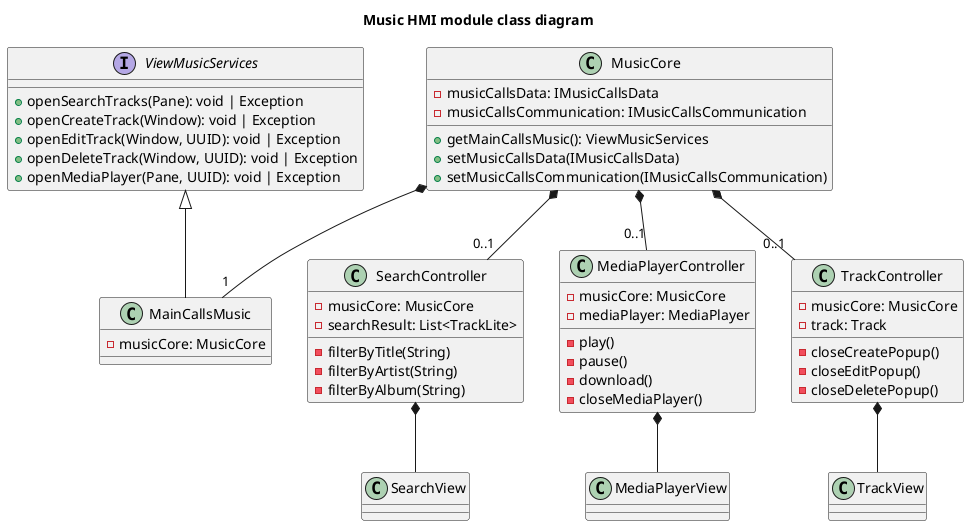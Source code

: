 @startuml Music HMI module class diagram
title Music HMI module class diagram

interface ViewMusicServices  {
    + openSearchTracks(Pane): void | Exception
    + openCreateTrack(Window): void | Exception
    + openEditTrack(Window, UUID): void | Exception
    + openDeleteTrack(Window, UUID): void | Exception
    + openMediaPlayer(Pane, UUID): void | Exception
}

class MainCallsMusic {
    - musicCore: MusicCore
}

class MusicCore {
    - musicCallsData: IMusicCallsData
    - musicCallsCommunication: IMusicCallsCommunication
    + getMainCallsMusic(): ViewMusicServices 
    + setMusicCallsData(IMusicCallsData)
    + setMusicCallsCommunication(IMusicCallsCommunication)
}

class SearchController {
    - musicCore: MusicCore
    - searchResult: List<TrackLite>
    - filterByTitle(String)
    - filterByArtist(String)
    - filterByAlbum(String)
}

class SearchView {

}

class MediaPlayerController {
    - musicCore: MusicCore
    - mediaPlayer: MediaPlayer
    - play()
    - pause()
    - download()
    - closeMediaPlayer()
}

class MediaPlayerView {

}

class TrackController {
    - musicCore: MusicCore
    - track: Track
    - closeCreatePopup()
    - closeEditPopup()
    - closeDeletePopup()
}

class TrackView {

}

' class PropertyChangeListener {

' }
' note top of PropertyChangeListener: Classe responsable de mettre en place les\nréactions aux événements du module Data.

' class PLCTrackList {
'     + onNewTracks()
'     + onTrackDeleted(Track)
'     + onTrackUpdated(Track)
' }

' class PLCTrack {
'     + onNewTrack(Track)
'     + onTrackUpdated(Track)
'     + onTrackDownloaded(Track)
'     + onTrackReadyToPlay(Track)
'     + onNewComment(Comment)
'     + onNewRating(Rating)
' }

' PropertyChangeListener <|-- PLCTrackList
' PropertyChangeListener <|-- PLCTrack

ViewMusicServices  <|-- MainCallsMusic

MusicCore *-- "1" MainCallsMusic

MusicCore *-- "0..1" SearchController
MusicCore *-- "0..1" MediaPlayerController
MusicCore *-- "0..1" TrackController

SearchController *-- SearchView
MediaPlayerController *-- MediaPlayerView
TrackController *-- TrackView

@enduml
